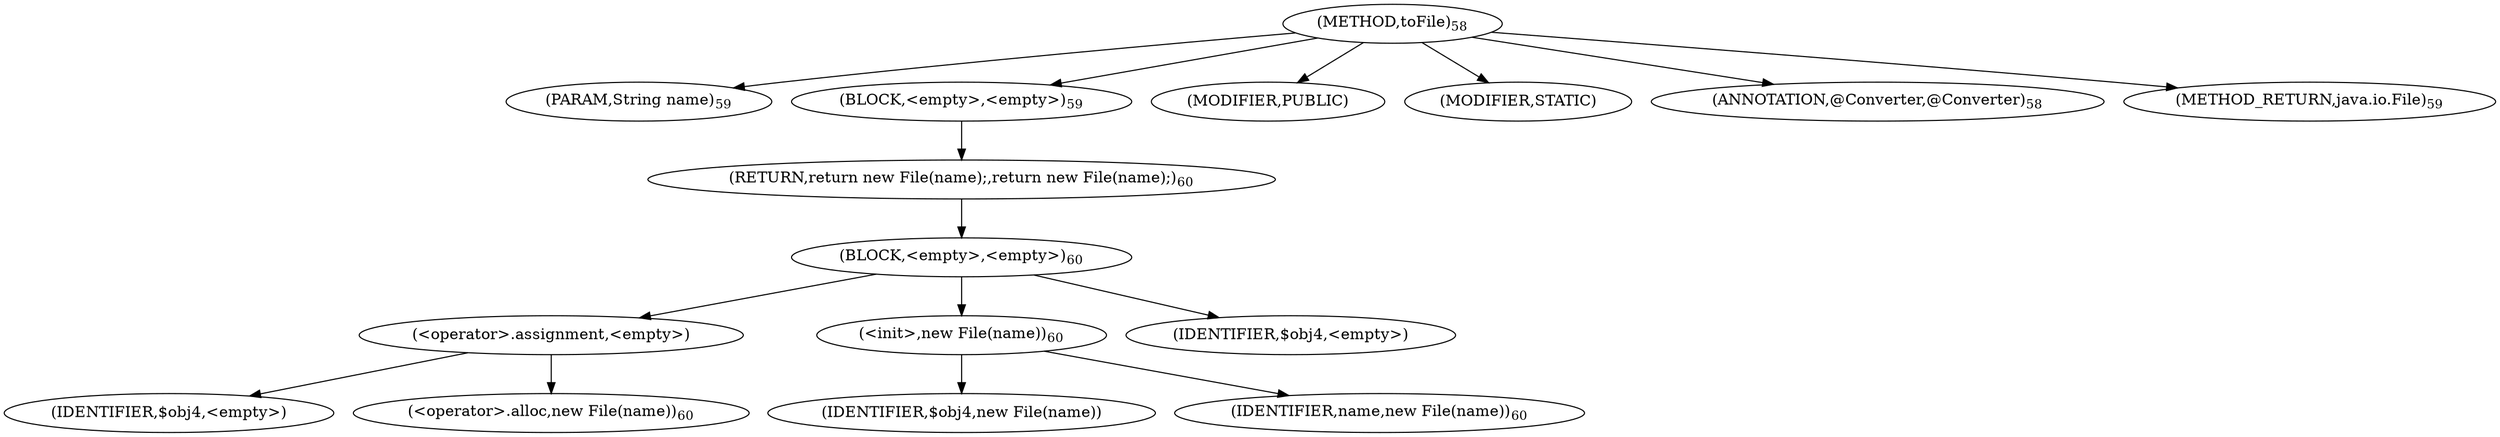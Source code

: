 digraph "toFile" {  
"83" [label = <(METHOD,toFile)<SUB>58</SUB>> ]
"84" [label = <(PARAM,String name)<SUB>59</SUB>> ]
"85" [label = <(BLOCK,&lt;empty&gt;,&lt;empty&gt;)<SUB>59</SUB>> ]
"86" [label = <(RETURN,return new File(name);,return new File(name);)<SUB>60</SUB>> ]
"87" [label = <(BLOCK,&lt;empty&gt;,&lt;empty&gt;)<SUB>60</SUB>> ]
"88" [label = <(&lt;operator&gt;.assignment,&lt;empty&gt;)> ]
"89" [label = <(IDENTIFIER,$obj4,&lt;empty&gt;)> ]
"90" [label = <(&lt;operator&gt;.alloc,new File(name))<SUB>60</SUB>> ]
"91" [label = <(&lt;init&gt;,new File(name))<SUB>60</SUB>> ]
"92" [label = <(IDENTIFIER,$obj4,new File(name))> ]
"93" [label = <(IDENTIFIER,name,new File(name))<SUB>60</SUB>> ]
"94" [label = <(IDENTIFIER,$obj4,&lt;empty&gt;)> ]
"95" [label = <(MODIFIER,PUBLIC)> ]
"96" [label = <(MODIFIER,STATIC)> ]
"97" [label = <(ANNOTATION,@Converter,@Converter)<SUB>58</SUB>> ]
"98" [label = <(METHOD_RETURN,java.io.File)<SUB>59</SUB>> ]
  "83" -> "84" 
  "83" -> "85" 
  "83" -> "95" 
  "83" -> "96" 
  "83" -> "97" 
  "83" -> "98" 
  "85" -> "86" 
  "86" -> "87" 
  "87" -> "88" 
  "87" -> "91" 
  "87" -> "94" 
  "88" -> "89" 
  "88" -> "90" 
  "91" -> "92" 
  "91" -> "93" 
}
